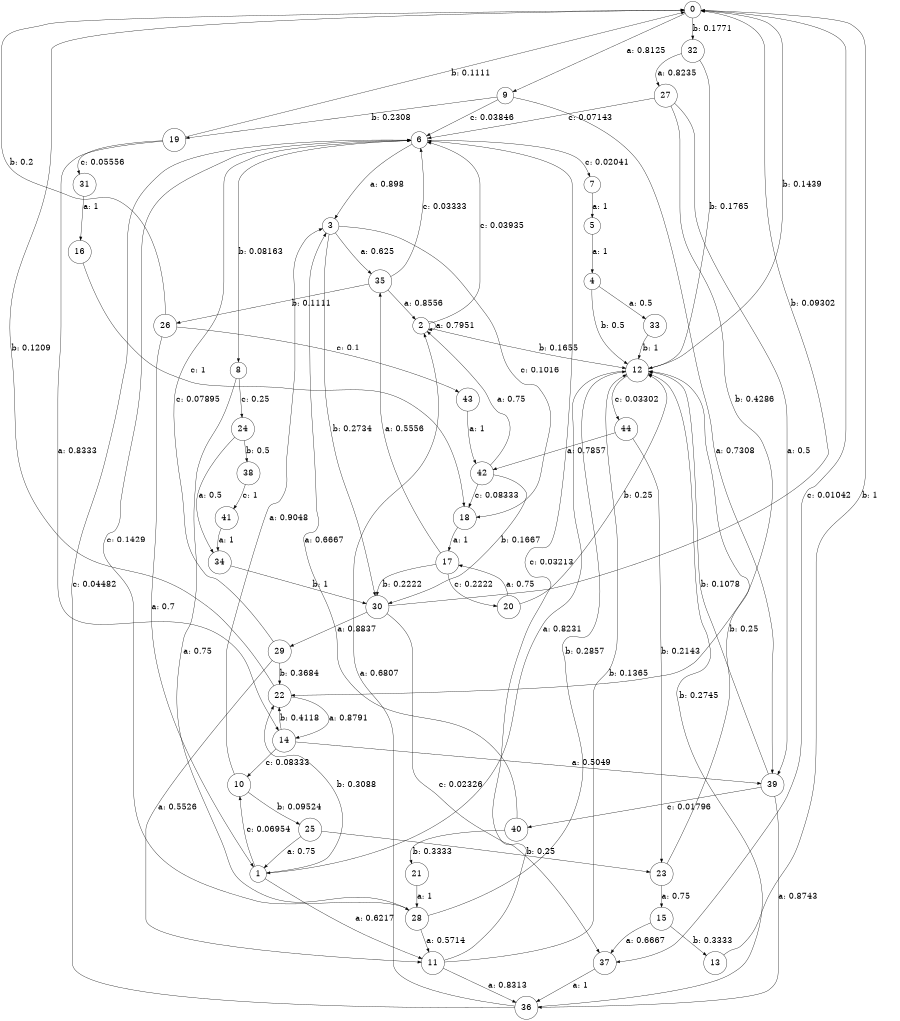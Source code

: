 digraph "d6-500nw-t0-cen-SML" {
size = "6,8.5";
ratio = "fill";
node [shape = circle];
node [fontsize = 24];
edge [fontsize = 24];
0 -> 9 [label = "a: 0.8125   "];
0 -> 32 [label = "b: 0.1771   "];
0 -> 37 [label = "c: 0.01042  "];
1 -> 11 [label = "a: 0.6217   "];
1 -> 22 [label = "b: 0.3088   "];
1 -> 10 [label = "c: 0.06954  "];
2 -> 2 [label = "a: 0.7951   "];
2 -> 12 [label = "b: 0.1655   "];
2 -> 6 [label = "c: 0.03935  "];
3 -> 35 [label = "a: 0.625    "];
3 -> 30 [label = "b: 0.2734   "];
3 -> 18 [label = "c: 0.1016   "];
4 -> 33 [label = "a: 0.5      "];
4 -> 12 [label = "b: 0.5      "];
5 -> 4 [label = "a: 1        "];
6 -> 3 [label = "a: 0.898    "];
6 -> 8 [label = "b: 0.08163  "];
6 -> 7 [label = "c: 0.02041  "];
7 -> 5 [label = "a: 1        "];
8 -> 28 [label = "a: 0.75     "];
8 -> 24 [label = "c: 0.25     "];
9 -> 39 [label = "a: 0.7308   "];
9 -> 19 [label = "b: 0.2308   "];
9 -> 6 [label = "c: 0.03846  "];
10 -> 3 [label = "a: 0.9048   "];
10 -> 25 [label = "b: 0.09524  "];
11 -> 36 [label = "a: 0.8313   "];
11 -> 12 [label = "b: 0.1365   "];
11 -> 6 [label = "c: 0.03213  "];
12 -> 1 [label = "a: 0.8231   "];
12 -> 0 [label = "b: 0.1439   "];
12 -> 44 [label = "c: 0.03302  "];
13 -> 0 [label = "b: 1        "];
14 -> 39 [label = "a: 0.5049   "];
14 -> 22 [label = "b: 0.4118   "];
14 -> 10 [label = "c: 0.08333  "];
15 -> 37 [label = "a: 0.6667   "];
15 -> 13 [label = "b: 0.3333   "];
16 -> 18 [label = "c: 1        "];
17 -> 35 [label = "a: 0.5556   "];
17 -> 30 [label = "b: 0.2222   "];
17 -> 20 [label = "c: 0.2222   "];
18 -> 17 [label = "a: 1        "];
19 -> 14 [label = "a: 0.8333   "];
19 -> 0 [label = "b: 0.1111   "];
19 -> 31 [label = "c: 0.05556  "];
20 -> 17 [label = "a: 0.75     "];
20 -> 12 [label = "b: 0.25     "];
21 -> 28 [label = "a: 1        "];
22 -> 14 [label = "a: 0.8791   "];
22 -> 0 [label = "b: 0.1209   "];
23 -> 15 [label = "a: 0.75     "];
23 -> 12 [label = "b: 0.25     "];
24 -> 34 [label = "a: 0.5      "];
24 -> 38 [label = "b: 0.5      "];
25 -> 1 [label = "a: 0.75     "];
25 -> 23 [label = "b: 0.25     "];
26 -> 1 [label = "a: 0.7      "];
26 -> 0 [label = "b: 0.2      "];
26 -> 43 [label = "c: 0.1      "];
27 -> 39 [label = "a: 0.5      "];
27 -> 22 [label = "b: 0.4286   "];
27 -> 6 [label = "c: 0.07143  "];
28 -> 11 [label = "a: 0.5714   "];
28 -> 12 [label = "b: 0.2857   "];
28 -> 6 [label = "c: 0.1429   "];
29 -> 11 [label = "a: 0.5526   "];
29 -> 22 [label = "b: 0.3684   "];
29 -> 6 [label = "c: 0.07895  "];
30 -> 29 [label = "a: 0.8837   "];
30 -> 0 [label = "b: 0.09302  "];
30 -> 37 [label = "c: 0.02326  "];
31 -> 16 [label = "a: 1        "];
32 -> 27 [label = "a: 0.8235   "];
32 -> 12 [label = "b: 0.1765   "];
33 -> 12 [label = "b: 1        "];
34 -> 30 [label = "b: 1        "];
35 -> 2 [label = "a: 0.8556   "];
35 -> 26 [label = "b: 0.1111   "];
35 -> 6 [label = "c: 0.03333  "];
36 -> 2 [label = "a: 0.6807   "];
36 -> 12 [label = "b: 0.2745   "];
36 -> 6 [label = "c: 0.04482  "];
37 -> 36 [label = "a: 1        "];
38 -> 41 [label = "c: 1        "];
39 -> 36 [label = "a: 0.8743   "];
39 -> 12 [label = "b: 0.1078   "];
39 -> 40 [label = "c: 0.01796  "];
40 -> 3 [label = "a: 0.6667   "];
40 -> 21 [label = "b: 0.3333   "];
41 -> 34 [label = "a: 1        "];
42 -> 2 [label = "a: 0.75     "];
42 -> 30 [label = "b: 0.1667   "];
42 -> 18 [label = "c: 0.08333  "];
43 -> 42 [label = "a: 1        "];
44 -> 42 [label = "a: 0.7857   "];
44 -> 23 [label = "b: 0.2143   "];
}